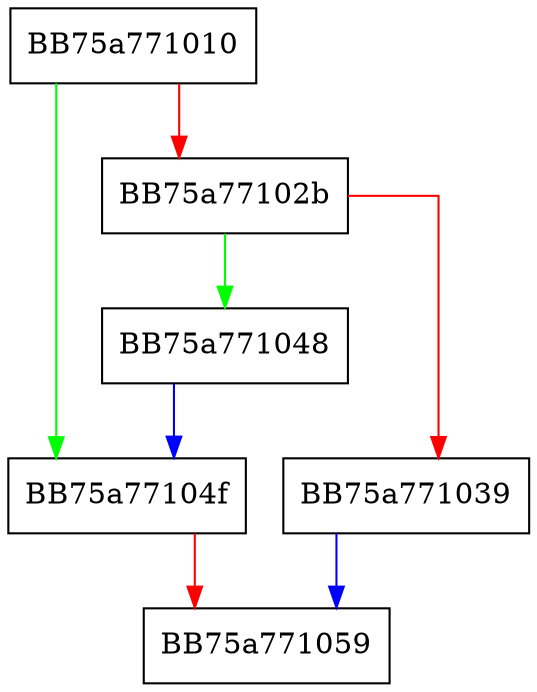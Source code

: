 digraph WrapperWTSQueryUserToken {
  node [shape="box"];
  graph [splines=ortho];
  BB75a771010 -> BB75a77104f [color="green"];
  BB75a771010 -> BB75a77102b [color="red"];
  BB75a77102b -> BB75a771048 [color="green"];
  BB75a77102b -> BB75a771039 [color="red"];
  BB75a771039 -> BB75a771059 [color="blue"];
  BB75a771048 -> BB75a77104f [color="blue"];
  BB75a77104f -> BB75a771059 [color="red"];
}